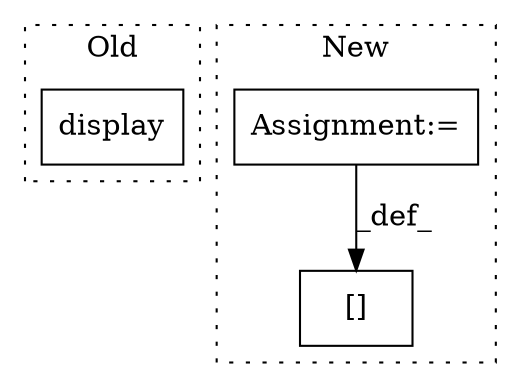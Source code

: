 digraph G {
subgraph cluster0 {
1 [label="display" a="32" s="6492" l="9" shape="box"];
label = "Old";
style="dotted";
}
subgraph cluster1 {
2 [label="[]" a="2" s="7152,7171" l="7,1" shape="box"];
3 [label="Assignment:=" a="7" s="7113" l="1" shape="box"];
label = "New";
style="dotted";
}
3 -> 2 [label="_def_"];
}